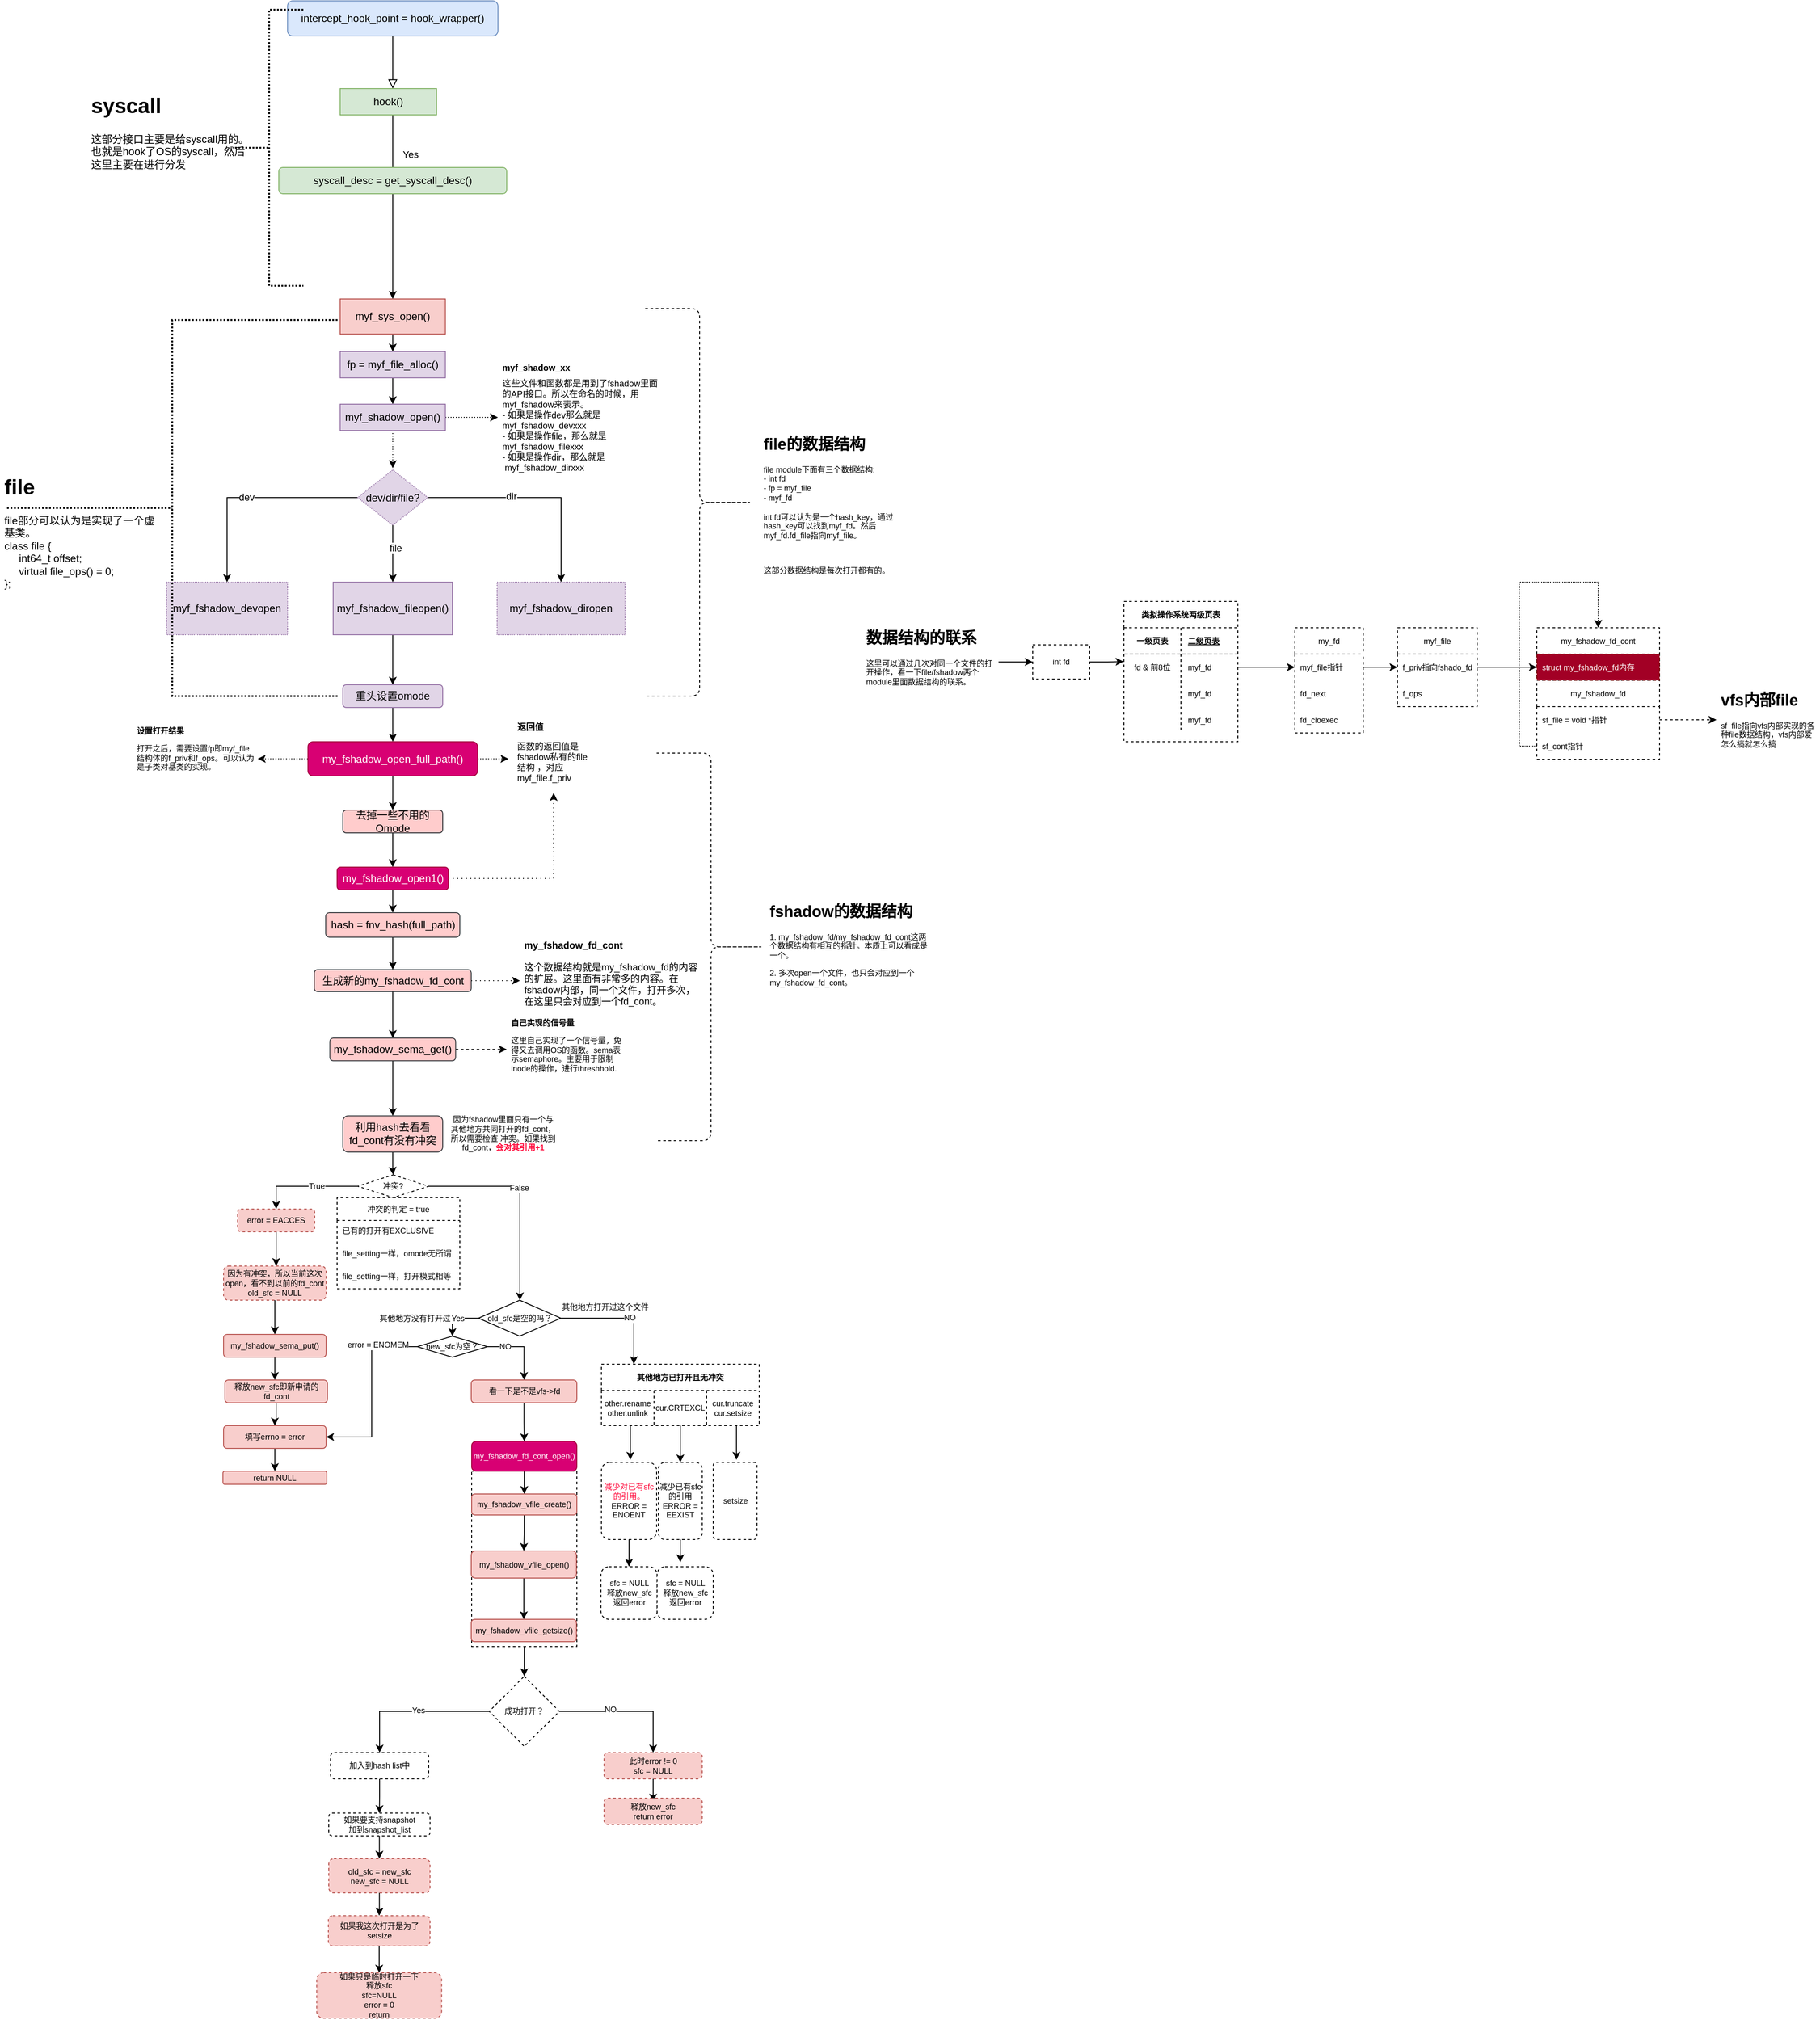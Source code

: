 <mxfile version="15.8.8" type="github">
  <diagram id="C5RBs43oDa-KdzZeNtuy" name="Page-1">
    <mxGraphModel dx="1422" dy="786" grid="1" gridSize="13" guides="1" tooltips="1" connect="1" arrows="1" fold="1" page="1" pageScale="1" pageWidth="3300" pageHeight="4681" math="0" shadow="0">
      <root>
        <mxCell id="WIyWlLk6GJQsqaUBKTNV-0" />
        <mxCell id="WIyWlLk6GJQsqaUBKTNV-1" parent="WIyWlLk6GJQsqaUBKTNV-0" />
        <mxCell id="S21cvZebMdiASYtHkf3q-179" value="" style="edgeStyle=orthogonalEdgeStyle;rounded=0;orthogonalLoop=1;jettySize=auto;html=1;fontSize=9;" parent="WIyWlLk6GJQsqaUBKTNV-1" source="S21cvZebMdiASYtHkf3q-175" target="S21cvZebMdiASYtHkf3q-178" edge="1">
          <mxGeometry relative="1" as="geometry" />
        </mxCell>
        <mxCell id="S21cvZebMdiASYtHkf3q-175" value="" style="rounded=0;whiteSpace=wrap;html=1;fontSize=9;dashed=1;" parent="WIyWlLk6GJQsqaUBKTNV-1" vertex="1">
          <mxGeometry x="1557" y="1729" width="120" height="200" as="geometry" />
        </mxCell>
        <mxCell id="WIyWlLk6GJQsqaUBKTNV-2" value="" style="rounded=0;html=1;jettySize=auto;orthogonalLoop=1;fontSize=11;endArrow=block;endFill=0;endSize=8;strokeWidth=1;shadow=0;labelBackgroundColor=none;edgeStyle=orthogonalEdgeStyle;" parent="WIyWlLk6GJQsqaUBKTNV-1" source="WIyWlLk6GJQsqaUBKTNV-3" edge="1">
          <mxGeometry relative="1" as="geometry">
            <mxPoint x="1467" y="152" as="targetPoint" />
          </mxGeometry>
        </mxCell>
        <mxCell id="WIyWlLk6GJQsqaUBKTNV-3" value="intercept_hook_point =&amp;nbsp;hook_wrapper()" style="rounded=1;whiteSpace=wrap;html=1;fontSize=12;glass=0;strokeWidth=1;shadow=0;fillColor=#dae8fc;strokeColor=#6c8ebf;" parent="WIyWlLk6GJQsqaUBKTNV-1" vertex="1">
          <mxGeometry x="1347" y="52" width="240" height="40" as="geometry" />
        </mxCell>
        <mxCell id="WIyWlLk6GJQsqaUBKTNV-4" value="Yes" style="rounded=0;html=1;jettySize=auto;orthogonalLoop=1;fontSize=11;endArrow=block;endFill=0;endSize=8;strokeWidth=1;shadow=0;labelBackgroundColor=none;edgeStyle=orthogonalEdgeStyle;" parent="WIyWlLk6GJQsqaUBKTNV-1" edge="1">
          <mxGeometry y="20" relative="1" as="geometry">
            <mxPoint as="offset" />
            <mxPoint x="1467" y="182" as="sourcePoint" />
            <mxPoint x="1467" y="272" as="targetPoint" />
          </mxGeometry>
        </mxCell>
        <mxCell id="S21cvZebMdiASYtHkf3q-1" style="edgeStyle=orthogonalEdgeStyle;rounded=0;orthogonalLoop=1;jettySize=auto;html=1;" parent="WIyWlLk6GJQsqaUBKTNV-1" source="S21cvZebMdiASYtHkf3q-0" edge="1">
          <mxGeometry relative="1" as="geometry">
            <mxPoint x="1467" y="392" as="targetPoint" />
          </mxGeometry>
        </mxCell>
        <mxCell id="S21cvZebMdiASYtHkf3q-0" value="syscall_desc = get_syscall_desc()" style="rounded=1;whiteSpace=wrap;html=1;fillColor=#d5e8d4;strokeColor=#82b366;" parent="WIyWlLk6GJQsqaUBKTNV-1" vertex="1">
          <mxGeometry x="1337" y="242" width="260" height="30" as="geometry" />
        </mxCell>
        <mxCell id="S21cvZebMdiASYtHkf3q-3" style="edgeStyle=orthogonalEdgeStyle;rounded=0;orthogonalLoop=1;jettySize=auto;html=1;" parent="WIyWlLk6GJQsqaUBKTNV-1" source="S21cvZebMdiASYtHkf3q-2" target="S21cvZebMdiASYtHkf3q-4" edge="1">
          <mxGeometry relative="1" as="geometry">
            <mxPoint x="1467" y="482" as="targetPoint" />
          </mxGeometry>
        </mxCell>
        <mxCell id="S21cvZebMdiASYtHkf3q-2" value="myf_sys_open()" style="rounded=0;whiteSpace=wrap;html=1;fillColor=#f8cecc;strokeColor=#b85450;" parent="WIyWlLk6GJQsqaUBKTNV-1" vertex="1">
          <mxGeometry x="1407" y="392" width="120" height="40" as="geometry" />
        </mxCell>
        <mxCell id="S21cvZebMdiASYtHkf3q-5" style="edgeStyle=orthogonalEdgeStyle;rounded=0;orthogonalLoop=1;jettySize=auto;html=1;" parent="WIyWlLk6GJQsqaUBKTNV-1" source="S21cvZebMdiASYtHkf3q-4" edge="1">
          <mxGeometry relative="1" as="geometry">
            <mxPoint x="1467" y="512" as="targetPoint" />
          </mxGeometry>
        </mxCell>
        <mxCell id="S21cvZebMdiASYtHkf3q-4" value="fp = myf_file_alloc()" style="rounded=0;whiteSpace=wrap;html=1;fillColor=#e1d5e7;strokeColor=#9673a6;" parent="WIyWlLk6GJQsqaUBKTNV-1" vertex="1">
          <mxGeometry x="1407" y="452" width="120" height="30" as="geometry" />
        </mxCell>
        <mxCell id="S21cvZebMdiASYtHkf3q-6" value="hook()" style="rounded=0;whiteSpace=wrap;html=1;fillColor=#d5e8d4;strokeColor=#82b366;" parent="WIyWlLk6GJQsqaUBKTNV-1" vertex="1">
          <mxGeometry x="1407" y="152" width="110" height="30" as="geometry" />
        </mxCell>
        <mxCell id="S21cvZebMdiASYtHkf3q-8" style="edgeStyle=orthogonalEdgeStyle;rounded=0;orthogonalLoop=1;jettySize=auto;html=1;dashed=1;dashPattern=1 2;" parent="WIyWlLk6GJQsqaUBKTNV-1" source="S21cvZebMdiASYtHkf3q-7" edge="1">
          <mxGeometry relative="1" as="geometry">
            <mxPoint x="1587" y="527" as="targetPoint" />
          </mxGeometry>
        </mxCell>
        <mxCell id="S21cvZebMdiASYtHkf3q-13" style="edgeStyle=orthogonalEdgeStyle;rounded=0;orthogonalLoop=1;jettySize=auto;html=1;dashed=1;dashPattern=1 2;" parent="WIyWlLk6GJQsqaUBKTNV-1" source="S21cvZebMdiASYtHkf3q-7" edge="1">
          <mxGeometry relative="1" as="geometry">
            <mxPoint x="1467" y="585" as="targetPoint" />
            <Array as="points">
              <mxPoint x="1467" y="585" />
              <mxPoint x="1467" y="585" />
            </Array>
          </mxGeometry>
        </mxCell>
        <mxCell id="S21cvZebMdiASYtHkf3q-7" value="myf_shadow_open()" style="rounded=0;whiteSpace=wrap;html=1;fillColor=#e1d5e7;strokeColor=#9673a6;" parent="WIyWlLk6GJQsqaUBKTNV-1" vertex="1">
          <mxGeometry x="1407" y="512" width="120" height="30" as="geometry" />
        </mxCell>
        <mxCell id="S21cvZebMdiASYtHkf3q-9" value="&lt;h1 style=&quot;font-size: 10px&quot;&gt;myf_shadow_xx&lt;/h1&gt;&lt;div style=&quot;font-size: 10px&quot;&gt;这些文件和函数都是用到了fshadow里面的API接口。所以在命名的时候，用myf_fshadow来表示。&lt;br&gt;- 如果是操作dev那么就是myf_fshadow_devxxx&lt;br&gt;- 如果是操作file，那么就是&lt;br&gt;myf_fshadow_filexxx&lt;br&gt;- 如果是操作dir，那么就是&lt;br&gt;&amp;nbsp;myf_fshadow_dirxxx&lt;/div&gt;" style="text;html=1;strokeColor=none;fillColor=none;spacing=5;spacingTop=-20;whiteSpace=wrap;overflow=hidden;rounded=0;fontSize=10;" parent="WIyWlLk6GJQsqaUBKTNV-1" vertex="1">
          <mxGeometry x="1587" y="468" width="194" height="130" as="geometry" />
        </mxCell>
        <mxCell id="S21cvZebMdiASYtHkf3q-10" value="" style="strokeWidth=2;html=1;shape=mxgraph.flowchart.annotation_2;align=left;labelPosition=right;pointerEvents=1;dashed=1;dashPattern=1 1;" parent="WIyWlLk6GJQsqaUBKTNV-1" vertex="1">
          <mxGeometry x="1287" y="62" width="78" height="315" as="geometry" />
        </mxCell>
        <mxCell id="S21cvZebMdiASYtHkf3q-12" value="&lt;h1&gt;syscall&lt;/h1&gt;&lt;p&gt;这部分接口主要是给syscall用的。也就是hook了OS的syscall，然后这里主要在进行分发&lt;/p&gt;" style="text;html=1;strokeColor=none;fillColor=none;spacing=5;spacingTop=-20;whiteSpace=wrap;overflow=hidden;rounded=0;dashed=1;dashPattern=1 1;" parent="WIyWlLk6GJQsqaUBKTNV-1" vertex="1">
          <mxGeometry x="1118" y="152" width="190" height="120" as="geometry" />
        </mxCell>
        <mxCell id="S21cvZebMdiASYtHkf3q-16" value="myf_fshadow_devopen" style="whiteSpace=wrap;html=1;align=center;verticalAlign=middle;treeFolding=1;treeMoving=1;dashed=1;dashPattern=1 1;fillColor=#e1d5e7;strokeColor=#9673a6;" parent="WIyWlLk6GJQsqaUBKTNV-1" vertex="1">
          <mxGeometry x="1209" y="715" width="138" height="60" as="geometry" />
        </mxCell>
        <mxCell id="S21cvZebMdiASYtHkf3q-35" style="edgeStyle=orthogonalEdgeStyle;rounded=0;orthogonalLoop=1;jettySize=auto;html=1;" parent="WIyWlLk6GJQsqaUBKTNV-1" source="S21cvZebMdiASYtHkf3q-17" edge="1">
          <mxGeometry relative="1" as="geometry">
            <mxPoint x="1467" y="832" as="targetPoint" />
          </mxGeometry>
        </mxCell>
        <mxCell id="S21cvZebMdiASYtHkf3q-17" value="myf_fshadow_fileopen()" style="whiteSpace=wrap;html=1;align=center;verticalAlign=middle;treeFolding=1;treeMoving=1;fillColor=#e1d5e7;strokeColor=#9673a6;" parent="WIyWlLk6GJQsqaUBKTNV-1" vertex="1">
          <mxGeometry x="1399" y="715" width="136" height="60" as="geometry" />
        </mxCell>
        <mxCell id="S21cvZebMdiASYtHkf3q-18" value="myf_fshadow_diropen" style="whiteSpace=wrap;html=1;align=center;verticalAlign=middle;treeFolding=1;treeMoving=1;dashed=1;dashPattern=1 1;fillColor=#e1d5e7;strokeColor=#9673a6;" parent="WIyWlLk6GJQsqaUBKTNV-1" vertex="1">
          <mxGeometry x="1586" y="715" width="146" height="60" as="geometry" />
        </mxCell>
        <mxCell id="S21cvZebMdiASYtHkf3q-28" style="edgeStyle=orthogonalEdgeStyle;rounded=0;orthogonalLoop=1;jettySize=auto;html=1;" parent="WIyWlLk6GJQsqaUBKTNV-1" source="S21cvZebMdiASYtHkf3q-25" target="S21cvZebMdiASYtHkf3q-17" edge="1">
          <mxGeometry relative="1" as="geometry" />
        </mxCell>
        <mxCell id="S21cvZebMdiASYtHkf3q-34" value="file" style="edgeLabel;html=1;align=center;verticalAlign=middle;resizable=0;points=[];" parent="S21cvZebMdiASYtHkf3q-28" vertex="1" connectable="0">
          <mxGeometry x="-0.207" y="3" relative="1" as="geometry">
            <mxPoint as="offset" />
          </mxGeometry>
        </mxCell>
        <mxCell id="S21cvZebMdiASYtHkf3q-30" style="edgeStyle=orthogonalEdgeStyle;rounded=0;orthogonalLoop=1;jettySize=auto;html=1;entryX=0.5;entryY=0;entryDx=0;entryDy=0;" parent="WIyWlLk6GJQsqaUBKTNV-1" source="S21cvZebMdiASYtHkf3q-25" target="S21cvZebMdiASYtHkf3q-18" edge="1">
          <mxGeometry relative="1" as="geometry" />
        </mxCell>
        <mxCell id="S21cvZebMdiASYtHkf3q-33" value="dir" style="edgeLabel;html=1;align=center;verticalAlign=middle;resizable=0;points=[];" parent="S21cvZebMdiASYtHkf3q-30" vertex="1" connectable="0">
          <mxGeometry x="-0.235" y="3" relative="1" as="geometry">
            <mxPoint y="1" as="offset" />
          </mxGeometry>
        </mxCell>
        <mxCell id="S21cvZebMdiASYtHkf3q-31" style="edgeStyle=orthogonalEdgeStyle;rounded=0;orthogonalLoop=1;jettySize=auto;html=1;entryX=0.5;entryY=0;entryDx=0;entryDy=0;" parent="WIyWlLk6GJQsqaUBKTNV-1" source="S21cvZebMdiASYtHkf3q-25" target="S21cvZebMdiASYtHkf3q-16" edge="1">
          <mxGeometry relative="1" as="geometry" />
        </mxCell>
        <mxCell id="S21cvZebMdiASYtHkf3q-32" value="dev" style="edgeLabel;html=1;align=center;verticalAlign=middle;resizable=0;points=[];" parent="S21cvZebMdiASYtHkf3q-31" vertex="1" connectable="0">
          <mxGeometry x="0.035" y="-1" relative="1" as="geometry">
            <mxPoint as="offset" />
          </mxGeometry>
        </mxCell>
        <mxCell id="S21cvZebMdiASYtHkf3q-25" value="dev/dir/file?" style="rhombus;whiteSpace=wrap;html=1;dashed=1;dashPattern=1 1;fillColor=#e1d5e7;strokeColor=#9673a6;" parent="WIyWlLk6GJQsqaUBKTNV-1" vertex="1">
          <mxGeometry x="1427" y="587" width="80" height="63" as="geometry" />
        </mxCell>
        <mxCell id="S21cvZebMdiASYtHkf3q-37" style="edgeStyle=orthogonalEdgeStyle;rounded=0;orthogonalLoop=1;jettySize=auto;html=1;" parent="WIyWlLk6GJQsqaUBKTNV-1" source="S21cvZebMdiASYtHkf3q-36" target="S21cvZebMdiASYtHkf3q-38" edge="1">
          <mxGeometry relative="1" as="geometry">
            <mxPoint x="1464" y="897" as="targetPoint" />
          </mxGeometry>
        </mxCell>
        <mxCell id="S21cvZebMdiASYtHkf3q-36" value="重头设置omode" style="rounded=1;whiteSpace=wrap;html=1;fillColor=#e1d5e7;strokeColor=#9673a6;" parent="WIyWlLk6GJQsqaUBKTNV-1" vertex="1">
          <mxGeometry x="1410" y="832" width="114" height="26" as="geometry" />
        </mxCell>
        <mxCell id="S21cvZebMdiASYtHkf3q-41" style="edgeStyle=orthogonalEdgeStyle;rounded=0;orthogonalLoop=1;jettySize=auto;html=1;dashed=1;dashPattern=1 2;" parent="WIyWlLk6GJQsqaUBKTNV-1" source="S21cvZebMdiASYtHkf3q-38" edge="1">
          <mxGeometry relative="1" as="geometry">
            <mxPoint x="1313" y="916.5" as="targetPoint" />
          </mxGeometry>
        </mxCell>
        <mxCell id="S21cvZebMdiASYtHkf3q-43" style="edgeStyle=orthogonalEdgeStyle;rounded=0;orthogonalLoop=1;jettySize=auto;html=1;" parent="WIyWlLk6GJQsqaUBKTNV-1" source="S21cvZebMdiASYtHkf3q-38" target="S21cvZebMdiASYtHkf3q-44" edge="1">
          <mxGeometry relative="1" as="geometry">
            <mxPoint x="1467" y="975" as="targetPoint" />
          </mxGeometry>
        </mxCell>
        <mxCell id="S21cvZebMdiASYtHkf3q-56" style="edgeStyle=orthogonalEdgeStyle;rounded=0;orthogonalLoop=1;jettySize=auto;html=1;dashed=1;dashPattern=1 2;" parent="WIyWlLk6GJQsqaUBKTNV-1" source="S21cvZebMdiASYtHkf3q-38" edge="1">
          <mxGeometry relative="1" as="geometry">
            <mxPoint x="1599" y="916.5" as="targetPoint" />
          </mxGeometry>
        </mxCell>
        <mxCell id="S21cvZebMdiASYtHkf3q-38" value="my_fshadow_open_full_path()" style="rounded=1;whiteSpace=wrap;html=1;fillColor=#d80073;strokeColor=#A50040;fontColor=#ffffff;" parent="WIyWlLk6GJQsqaUBKTNV-1" vertex="1">
          <mxGeometry x="1370.25" y="897" width="193.5" height="39" as="geometry" />
        </mxCell>
        <mxCell id="S21cvZebMdiASYtHkf3q-39" value="" style="strokeWidth=2;html=1;shape=mxgraph.flowchart.annotation_2;align=left;labelPosition=right;pointerEvents=1;dashed=1;dashPattern=1 1;" parent="WIyWlLk6GJQsqaUBKTNV-1" vertex="1">
          <mxGeometry x="1027" y="416" width="377" height="429" as="geometry" />
        </mxCell>
        <mxCell id="S21cvZebMdiASYtHkf3q-40" value="&lt;h1&gt;file&lt;/h1&gt;&lt;div&gt;file部分可以认为是实现了一个虚基类。&lt;/div&gt;&lt;div&gt;class file {&lt;/div&gt;&lt;div&gt;&amp;nbsp; &amp;nbsp; &amp;nbsp;int64_t offset;&lt;/div&gt;&lt;div&gt;&amp;nbsp; &amp;nbsp; &amp;nbsp;virtual file_ops() = 0;&lt;br&gt;};&lt;/div&gt;" style="text;html=1;strokeColor=none;fillColor=none;spacing=5;spacingTop=-20;whiteSpace=wrap;overflow=hidden;rounded=0;dashed=1;dashPattern=1 1;" parent="WIyWlLk6GJQsqaUBKTNV-1" vertex="1">
          <mxGeometry x="1019" y="587" width="190" height="141" as="geometry" />
        </mxCell>
        <mxCell id="S21cvZebMdiASYtHkf3q-42" value="&lt;h1 style=&quot;font-size: 9px;&quot;&gt;设置打开结果&lt;/h1&gt;&lt;p style=&quot;font-size: 9px;&quot;&gt;打开之后，需要设置fp即myf_file结构体的f_priv和f_ops。可以认为是子类对基类的实现。&lt;/p&gt;" style="text;html=1;strokeColor=none;fillColor=none;spacing=5;spacingTop=-20;whiteSpace=wrap;overflow=hidden;rounded=0;dashed=1;dashPattern=1 1;fontSize=9;" parent="WIyWlLk6GJQsqaUBKTNV-1" vertex="1">
          <mxGeometry x="1170" y="884" width="143" height="65" as="geometry" />
        </mxCell>
        <mxCell id="S21cvZebMdiASYtHkf3q-45" style="edgeStyle=orthogonalEdgeStyle;rounded=0;orthogonalLoop=1;jettySize=auto;html=1;" parent="WIyWlLk6GJQsqaUBKTNV-1" source="S21cvZebMdiASYtHkf3q-44" target="S21cvZebMdiASYtHkf3q-46" edge="1">
          <mxGeometry relative="1" as="geometry">
            <mxPoint x="1467" y="1040" as="targetPoint" />
          </mxGeometry>
        </mxCell>
        <mxCell id="S21cvZebMdiASYtHkf3q-44" value="去掉一些不用的Omode" style="rounded=1;whiteSpace=wrap;html=1;fillColor=#ffcccc;strokeColor=#36393d;" parent="WIyWlLk6GJQsqaUBKTNV-1" vertex="1">
          <mxGeometry x="1410" y="975" width="114" height="26" as="geometry" />
        </mxCell>
        <mxCell id="S21cvZebMdiASYtHkf3q-51" value="" style="edgeStyle=orthogonalEdgeStyle;rounded=0;orthogonalLoop=1;jettySize=auto;html=1;" parent="WIyWlLk6GJQsqaUBKTNV-1" source="S21cvZebMdiASYtHkf3q-46" target="S21cvZebMdiASYtHkf3q-50" edge="1">
          <mxGeometry relative="1" as="geometry" />
        </mxCell>
        <mxCell id="S21cvZebMdiASYtHkf3q-58" style="edgeStyle=orthogonalEdgeStyle;rounded=0;orthogonalLoop=1;jettySize=auto;html=1;dashed=1;dashPattern=1 4;" parent="WIyWlLk6GJQsqaUBKTNV-1" source="S21cvZebMdiASYtHkf3q-46" target="S21cvZebMdiASYtHkf3q-57" edge="1">
          <mxGeometry relative="1" as="geometry" />
        </mxCell>
        <mxCell id="S21cvZebMdiASYtHkf3q-46" value="my_fshadow_open1()" style="rounded=1;whiteSpace=wrap;html=1;fillColor=#d80073;strokeColor=#A50040;fontColor=#ffffff;" parent="WIyWlLk6GJQsqaUBKTNV-1" vertex="1">
          <mxGeometry x="1403.5" y="1040" width="127" height="26" as="geometry" />
        </mxCell>
        <mxCell id="S21cvZebMdiASYtHkf3q-55" value="" style="edgeStyle=orthogonalEdgeStyle;rounded=0;orthogonalLoop=1;jettySize=auto;html=1;" parent="WIyWlLk6GJQsqaUBKTNV-1" source="S21cvZebMdiASYtHkf3q-50" target="S21cvZebMdiASYtHkf3q-54" edge="1">
          <mxGeometry relative="1" as="geometry" />
        </mxCell>
        <mxCell id="S21cvZebMdiASYtHkf3q-50" value="hash = fnv_hash(full_path)" style="whiteSpace=wrap;html=1;rounded=1;strokeColor=#36393d;fillColor=#ffcccc;" parent="WIyWlLk6GJQsqaUBKTNV-1" vertex="1">
          <mxGeometry x="1390.5" y="1092" width="153" height="28" as="geometry" />
        </mxCell>
        <mxCell id="S21cvZebMdiASYtHkf3q-60" style="edgeStyle=orthogonalEdgeStyle;rounded=0;orthogonalLoop=1;jettySize=auto;html=1;dashed=1;dashPattern=1 4;" parent="WIyWlLk6GJQsqaUBKTNV-1" source="S21cvZebMdiASYtHkf3q-54" target="S21cvZebMdiASYtHkf3q-59" edge="1">
          <mxGeometry relative="1" as="geometry" />
        </mxCell>
        <mxCell id="S21cvZebMdiASYtHkf3q-62" value="" style="edgeStyle=orthogonalEdgeStyle;rounded=0;orthogonalLoop=1;jettySize=auto;html=1;fontSize=10;" parent="WIyWlLk6GJQsqaUBKTNV-1" source="S21cvZebMdiASYtHkf3q-54" target="S21cvZebMdiASYtHkf3q-61" edge="1">
          <mxGeometry relative="1" as="geometry" />
        </mxCell>
        <mxCell id="S21cvZebMdiASYtHkf3q-54" value="生成新的my_fshadow_fd_cont" style="whiteSpace=wrap;html=1;rounded=1;strokeColor=#36393d;fillColor=#ffcccc;" parent="WIyWlLk6GJQsqaUBKTNV-1" vertex="1">
          <mxGeometry x="1377.5" y="1157" width="179" height="25" as="geometry" />
        </mxCell>
        <mxCell id="S21cvZebMdiASYtHkf3q-57" value="&lt;h1 style=&quot;font-size: 10px;&quot;&gt;返回值&amp;nbsp;&lt;/h1&gt;&lt;p style=&quot;font-size: 10px;&quot;&gt;&lt;span style=&quot;text-align: center; font-size: 10px;&quot;&gt;函数的返回值是fshadow私有的file结构 ，对应myf_file.f_priv&lt;/span&gt;&lt;br style=&quot;font-size: 10px;&quot;&gt;&lt;/p&gt;" style="text;html=1;strokeColor=none;fillColor=none;spacing=5;spacingTop=-20;whiteSpace=wrap;overflow=hidden;rounded=0;dashed=1;dashPattern=1 4;fontSize=10;" parent="WIyWlLk6GJQsqaUBKTNV-1" vertex="1">
          <mxGeometry x="1604" y="877.5" width="93" height="78" as="geometry" />
        </mxCell>
        <mxCell id="S21cvZebMdiASYtHkf3q-59" value="&lt;h1 style=&quot;font-size: 11px;&quot;&gt;my_fshadow_fd_cont&lt;/h1&gt;&lt;p style=&quot;font-size: 11px;&quot;&gt;这个数据结构就是my_fshadow_fd的内容的扩展。这里面有非常多的内容。在fshadow内部，同一个文件，打开多次，在这里只会对应到一个fd_cont。&lt;/p&gt;" style="text;html=1;strokeColor=none;fillColor=none;spacing=5;spacingTop=-20;whiteSpace=wrap;overflow=hidden;rounded=0;dashed=1;dashPattern=1 4;fontSize=11;" parent="WIyWlLk6GJQsqaUBKTNV-1" vertex="1">
          <mxGeometry x="1612" y="1126.25" width="210" height="86.5" as="geometry" />
        </mxCell>
        <mxCell id="S21cvZebMdiASYtHkf3q-63" style="edgeStyle=orthogonalEdgeStyle;rounded=0;orthogonalLoop=1;jettySize=auto;html=1;fontSize=10;dashed=1;" parent="WIyWlLk6GJQsqaUBKTNV-1" source="S21cvZebMdiASYtHkf3q-61" target="S21cvZebMdiASYtHkf3q-64" edge="1">
          <mxGeometry relative="1" as="geometry">
            <mxPoint x="1573" y="1234" as="targetPoint" />
          </mxGeometry>
        </mxCell>
        <mxCell id="S21cvZebMdiASYtHkf3q-66" value="" style="edgeStyle=orthogonalEdgeStyle;rounded=0;orthogonalLoop=1;jettySize=auto;html=1;fontSize=9;" parent="WIyWlLk6GJQsqaUBKTNV-1" source="S21cvZebMdiASYtHkf3q-61" target="S21cvZebMdiASYtHkf3q-65" edge="1">
          <mxGeometry relative="1" as="geometry" />
        </mxCell>
        <mxCell id="S21cvZebMdiASYtHkf3q-61" value="my_fshadow_sema_get()" style="whiteSpace=wrap;html=1;rounded=1;strokeColor=#36393d;fillColor=#ffcccc;" parent="WIyWlLk6GJQsqaUBKTNV-1" vertex="1">
          <mxGeometry x="1395.25" y="1235" width="143.5" height="25.87" as="geometry" />
        </mxCell>
        <mxCell id="S21cvZebMdiASYtHkf3q-64" value="&lt;h1 style=&quot;font-size: 9px&quot;&gt;自己实现的信号量&lt;/h1&gt;&lt;p style=&quot;font-size: 9px&quot;&gt;这里自己实现了一个信号量，免得又去调用OS的函数。sema表示semaphore。主要用于限制inode的操作，进行threshhold.&lt;/p&gt;" style="text;html=1;strokeColor=none;fillColor=none;spacing=5;spacingTop=-20;whiteSpace=wrap;overflow=hidden;rounded=0;fontSize=9;" parent="WIyWlLk6GJQsqaUBKTNV-1" vertex="1">
          <mxGeometry x="1597" y="1217.31" width="141" height="61.25" as="geometry" />
        </mxCell>
        <mxCell id="S21cvZebMdiASYtHkf3q-125" style="edgeStyle=orthogonalEdgeStyle;rounded=0;orthogonalLoop=1;jettySize=auto;html=1;fontSize=9;" parent="WIyWlLk6GJQsqaUBKTNV-1" source="S21cvZebMdiASYtHkf3q-65" target="S21cvZebMdiASYtHkf3q-126" edge="1">
          <mxGeometry relative="1" as="geometry">
            <mxPoint x="1467" y="1417.0" as="targetPoint" />
          </mxGeometry>
        </mxCell>
        <mxCell id="S21cvZebMdiASYtHkf3q-65" value="利用hash去看看fd_cont有没有冲突" style="whiteSpace=wrap;html=1;rounded=1;strokeColor=#36393d;fillColor=#ffcccc;" parent="WIyWlLk6GJQsqaUBKTNV-1" vertex="1">
          <mxGeometry x="1410" y="1323.8" width="114" height="41.2" as="geometry" />
        </mxCell>
        <mxCell id="S21cvZebMdiASYtHkf3q-68" value="" style="shape=curlyBracket;whiteSpace=wrap;html=1;rounded=1;flipH=1;fontSize=9;dashed=1;" parent="WIyWlLk6GJQsqaUBKTNV-1" vertex="1">
          <mxGeometry x="1755" y="403" width="124" height="442" as="geometry" />
        </mxCell>
        <mxCell id="S21cvZebMdiASYtHkf3q-69" value="&lt;h1&gt;file的数据结构&lt;/h1&gt;&lt;p&gt;file module下面有三个数据结构:&lt;br&gt;- int fd&lt;br&gt;- fp = myf_file&lt;br&gt;- myf_fd&lt;br&gt;&lt;br&gt;int fd可以认为是一个hash_key，通过hash_key可以找到myf_fd。然后myf_fd.fd_file指向myf_file。&lt;/p&gt;&lt;p&gt;&lt;br&gt;&lt;/p&gt;&lt;p&gt;这部分数据结构是每次打开都有的。&lt;/p&gt;" style="text;html=1;strokeColor=none;fillColor=none;spacing=5;spacingTop=-20;whiteSpace=wrap;overflow=hidden;rounded=0;fontSize=9;" parent="WIyWlLk6GJQsqaUBKTNV-1" vertex="1">
          <mxGeometry x="1885" y="546" width="182" height="169" as="geometry" />
        </mxCell>
        <mxCell id="S21cvZebMdiASYtHkf3q-70" value="" style="shape=curlyBracket;whiteSpace=wrap;html=1;rounded=1;flipH=1;fontSize=9;dashed=1;" parent="WIyWlLk6GJQsqaUBKTNV-1" vertex="1">
          <mxGeometry x="1768" y="910" width="124" height="442" as="geometry" />
        </mxCell>
        <mxCell id="S21cvZebMdiASYtHkf3q-71" value="&lt;h1&gt;fshadow的数据结构&lt;/h1&gt;&lt;p&gt;1. my_fshadow_fd/my_fshadow_fd_cont这两个数据结构有相互的指针。本质上可以看成是一个。&lt;/p&gt;&lt;p&gt;2. 多次open一个文件，也只会对应到一个my_fshadow_fd_cont。&lt;/p&gt;&lt;p&gt;&lt;br&gt;&lt;/p&gt;" style="text;html=1;strokeColor=none;fillColor=none;spacing=5;spacingTop=-20;whiteSpace=wrap;overflow=hidden;rounded=0;dashed=1;fontSize=9;" parent="WIyWlLk6GJQsqaUBKTNV-1" vertex="1">
          <mxGeometry x="1892" y="1079" width="190" height="120" as="geometry" />
        </mxCell>
        <mxCell id="S21cvZebMdiASYtHkf3q-77" style="edgeStyle=orthogonalEdgeStyle;rounded=0;orthogonalLoop=1;jettySize=auto;html=1;entryX=0;entryY=0.5;entryDx=0;entryDy=0;fontSize=9;" parent="WIyWlLk6GJQsqaUBKTNV-1" source="S21cvZebMdiASYtHkf3q-72" target="S21cvZebMdiASYtHkf3q-76" edge="1">
          <mxGeometry relative="1" as="geometry" />
        </mxCell>
        <mxCell id="S21cvZebMdiASYtHkf3q-72" value="&lt;h1&gt;数据结构的联系&lt;/h1&gt;&lt;p&gt;这里可以通过几次对同一个文件的打开操作，看一下file/fshadow两个module里面数据结构的联系。&lt;/p&gt;" style="text;html=1;strokeColor=none;fillColor=none;spacing=5;spacingTop=-20;whiteSpace=wrap;overflow=hidden;rounded=0;dashed=1;fontSize=9;" parent="WIyWlLk6GJQsqaUBKTNV-1" vertex="1">
          <mxGeometry x="2002" y="767" width="156" height="78" as="geometry" />
        </mxCell>
        <mxCell id="S21cvZebMdiASYtHkf3q-91" style="edgeStyle=orthogonalEdgeStyle;rounded=0;orthogonalLoop=1;jettySize=auto;html=1;entryX=-0.003;entryY=0.286;entryDx=0;entryDy=0;entryPerimeter=0;fontSize=9;" parent="WIyWlLk6GJQsqaUBKTNV-1" source="S21cvZebMdiASYtHkf3q-76" target="S21cvZebMdiASYtHkf3q-82" edge="1">
          <mxGeometry relative="1" as="geometry" />
        </mxCell>
        <mxCell id="S21cvZebMdiASYtHkf3q-76" value="int fd" style="rounded=0;whiteSpace=wrap;html=1;dashed=1;fontSize=9;" parent="WIyWlLk6GJQsqaUBKTNV-1" vertex="1">
          <mxGeometry x="2197" y="786.5" width="65" height="39" as="geometry" />
        </mxCell>
        <mxCell id="S21cvZebMdiASYtHkf3q-78" value="类拟操作系统两级页表" style="shape=table;startSize=30;container=1;collapsible=1;childLayout=tableLayout;fixedRows=1;rowLines=0;fontStyle=1;align=center;resizeLast=1;dashed=1;fontSize=9;" parent="WIyWlLk6GJQsqaUBKTNV-1" vertex="1">
          <mxGeometry x="2301" y="737" width="130" height="160" as="geometry" />
        </mxCell>
        <mxCell id="S21cvZebMdiASYtHkf3q-79" value="" style="shape=partialRectangle;collapsible=0;dropTarget=0;pointerEvents=0;fillColor=none;top=0;left=0;bottom=1;right=0;points=[[0,0.5],[1,0.5]];portConstraint=eastwest;dashed=1;fontSize=9;" parent="S21cvZebMdiASYtHkf3q-78" vertex="1">
          <mxGeometry y="30" width="130" height="30" as="geometry" />
        </mxCell>
        <mxCell id="S21cvZebMdiASYtHkf3q-80" value="一级页表" style="shape=partialRectangle;connectable=0;fillColor=none;top=0;left=0;bottom=0;right=0;fontStyle=1;overflow=hidden;dashed=1;fontSize=9;" parent="S21cvZebMdiASYtHkf3q-79" vertex="1">
          <mxGeometry width="65" height="30" as="geometry">
            <mxRectangle width="65" height="30" as="alternateBounds" />
          </mxGeometry>
        </mxCell>
        <mxCell id="S21cvZebMdiASYtHkf3q-81" value="二级页表" style="shape=partialRectangle;connectable=0;fillColor=none;top=0;left=0;bottom=0;right=0;align=left;spacingLeft=6;fontStyle=5;overflow=hidden;dashed=1;fontSize=9;" parent="S21cvZebMdiASYtHkf3q-79" vertex="1">
          <mxGeometry x="65" width="65" height="30" as="geometry">
            <mxRectangle width="65" height="30" as="alternateBounds" />
          </mxGeometry>
        </mxCell>
        <mxCell id="S21cvZebMdiASYtHkf3q-82" value="" style="shape=partialRectangle;collapsible=0;dropTarget=0;pointerEvents=0;fillColor=none;top=0;left=0;bottom=0;right=0;points=[[0,0.5],[1,0.5]];portConstraint=eastwest;dashed=1;fontSize=9;" parent="S21cvZebMdiASYtHkf3q-78" vertex="1">
          <mxGeometry y="60" width="130" height="30" as="geometry" />
        </mxCell>
        <mxCell id="S21cvZebMdiASYtHkf3q-83" value="fd &amp; 前8位" style="shape=partialRectangle;connectable=0;fillColor=none;top=0;left=0;bottom=0;right=0;editable=1;overflow=hidden;dashed=1;fontSize=9;" parent="S21cvZebMdiASYtHkf3q-82" vertex="1">
          <mxGeometry width="65" height="30" as="geometry">
            <mxRectangle width="65" height="30" as="alternateBounds" />
          </mxGeometry>
        </mxCell>
        <mxCell id="S21cvZebMdiASYtHkf3q-84" value="myf_fd" style="shape=partialRectangle;connectable=0;fillColor=none;top=0;left=0;bottom=0;right=0;align=left;spacingLeft=6;overflow=hidden;dashed=1;fontSize=9;" parent="S21cvZebMdiASYtHkf3q-82" vertex="1">
          <mxGeometry x="65" width="65" height="30" as="geometry">
            <mxRectangle width="65" height="30" as="alternateBounds" />
          </mxGeometry>
        </mxCell>
        <mxCell id="S21cvZebMdiASYtHkf3q-85" value="" style="shape=partialRectangle;collapsible=0;dropTarget=0;pointerEvents=0;fillColor=none;top=0;left=0;bottom=0;right=0;points=[[0,0.5],[1,0.5]];portConstraint=eastwest;dashed=1;fontSize=9;" parent="S21cvZebMdiASYtHkf3q-78" vertex="1">
          <mxGeometry y="90" width="130" height="30" as="geometry" />
        </mxCell>
        <mxCell id="S21cvZebMdiASYtHkf3q-86" value="" style="shape=partialRectangle;connectable=0;fillColor=none;top=0;left=0;bottom=0;right=0;editable=1;overflow=hidden;dashed=1;fontSize=9;" parent="S21cvZebMdiASYtHkf3q-85" vertex="1">
          <mxGeometry width="65" height="30" as="geometry">
            <mxRectangle width="65" height="30" as="alternateBounds" />
          </mxGeometry>
        </mxCell>
        <mxCell id="S21cvZebMdiASYtHkf3q-87" value="myf_fd" style="shape=partialRectangle;connectable=0;fillColor=none;top=0;left=0;bottom=0;right=0;align=left;spacingLeft=6;overflow=hidden;dashed=1;fontSize=9;" parent="S21cvZebMdiASYtHkf3q-85" vertex="1">
          <mxGeometry x="65" width="65" height="30" as="geometry">
            <mxRectangle width="65" height="30" as="alternateBounds" />
          </mxGeometry>
        </mxCell>
        <mxCell id="S21cvZebMdiASYtHkf3q-88" value="" style="shape=partialRectangle;collapsible=0;dropTarget=0;pointerEvents=0;fillColor=none;top=0;left=0;bottom=0;right=0;points=[[0,0.5],[1,0.5]];portConstraint=eastwest;dashed=1;fontSize=9;" parent="S21cvZebMdiASYtHkf3q-78" vertex="1">
          <mxGeometry y="120" width="130" height="30" as="geometry" />
        </mxCell>
        <mxCell id="S21cvZebMdiASYtHkf3q-89" value="" style="shape=partialRectangle;connectable=0;fillColor=none;top=0;left=0;bottom=0;right=0;editable=1;overflow=hidden;dashed=1;fontSize=9;" parent="S21cvZebMdiASYtHkf3q-88" vertex="1">
          <mxGeometry width="65" height="30" as="geometry">
            <mxRectangle width="65" height="30" as="alternateBounds" />
          </mxGeometry>
        </mxCell>
        <mxCell id="S21cvZebMdiASYtHkf3q-90" value="myf_fd" style="shape=partialRectangle;connectable=0;fillColor=none;top=0;left=0;bottom=0;right=0;align=left;spacingLeft=6;overflow=hidden;dashed=1;fontSize=9;" parent="S21cvZebMdiASYtHkf3q-88" vertex="1">
          <mxGeometry x="65" width="65" height="30" as="geometry">
            <mxRectangle width="65" height="30" as="alternateBounds" />
          </mxGeometry>
        </mxCell>
        <mxCell id="S21cvZebMdiASYtHkf3q-92" style="edgeStyle=orthogonalEdgeStyle;rounded=0;orthogonalLoop=1;jettySize=auto;html=1;fontSize=9;" parent="WIyWlLk6GJQsqaUBKTNV-1" source="S21cvZebMdiASYtHkf3q-82" edge="1">
          <mxGeometry relative="1" as="geometry">
            <mxPoint x="2496" y="812" as="targetPoint" />
            <Array as="points">
              <mxPoint x="2470" y="812" />
              <mxPoint x="2470" y="812" />
            </Array>
          </mxGeometry>
        </mxCell>
        <mxCell id="S21cvZebMdiASYtHkf3q-98" value="my_fd" style="swimlane;fontStyle=0;childLayout=stackLayout;horizontal=1;startSize=30;horizontalStack=0;resizeParent=1;resizeParentMax=0;resizeLast=0;collapsible=1;marginBottom=0;dashed=1;fontSize=9;" parent="WIyWlLk6GJQsqaUBKTNV-1" vertex="1">
          <mxGeometry x="2496" y="767" width="78" height="120" as="geometry" />
        </mxCell>
        <mxCell id="S21cvZebMdiASYtHkf3q-99" value="myf_file指针" style="text;strokeColor=none;fillColor=none;align=left;verticalAlign=middle;spacingLeft=4;spacingRight=4;overflow=hidden;points=[[0,0.5],[1,0.5]];portConstraint=eastwest;rotatable=0;dashed=1;fontSize=9;" parent="S21cvZebMdiASYtHkf3q-98" vertex="1">
          <mxGeometry y="30" width="78" height="30" as="geometry" />
        </mxCell>
        <mxCell id="S21cvZebMdiASYtHkf3q-100" value="fd_next" style="text;strokeColor=none;fillColor=none;align=left;verticalAlign=middle;spacingLeft=4;spacingRight=4;overflow=hidden;points=[[0,0.5],[1,0.5]];portConstraint=eastwest;rotatable=0;dashed=1;fontSize=9;" parent="S21cvZebMdiASYtHkf3q-98" vertex="1">
          <mxGeometry y="60" width="78" height="30" as="geometry" />
        </mxCell>
        <mxCell id="S21cvZebMdiASYtHkf3q-101" value="fd_cloexec" style="text;strokeColor=none;fillColor=none;align=left;verticalAlign=middle;spacingLeft=4;spacingRight=4;overflow=hidden;points=[[0,0.5],[1,0.5]];portConstraint=eastwest;rotatable=0;dashed=1;fontSize=9;" parent="S21cvZebMdiASYtHkf3q-98" vertex="1">
          <mxGeometry y="90" width="78" height="30" as="geometry" />
        </mxCell>
        <mxCell id="S21cvZebMdiASYtHkf3q-102" style="edgeStyle=orthogonalEdgeStyle;rounded=0;orthogonalLoop=1;jettySize=auto;html=1;exitX=1;exitY=0.5;exitDx=0;exitDy=0;fontSize=9;" parent="WIyWlLk6GJQsqaUBKTNV-1" source="S21cvZebMdiASYtHkf3q-99" target="S21cvZebMdiASYtHkf3q-103" edge="1">
          <mxGeometry relative="1" as="geometry">
            <mxPoint x="2613" y="811.793" as="targetPoint" />
          </mxGeometry>
        </mxCell>
        <mxCell id="S21cvZebMdiASYtHkf3q-103" value="myf_file" style="swimlane;fontStyle=0;childLayout=stackLayout;horizontal=1;startSize=30;horizontalStack=0;resizeParent=1;resizeParentMax=0;resizeLast=0;collapsible=1;marginBottom=0;dashed=1;fontSize=9;" parent="WIyWlLk6GJQsqaUBKTNV-1" vertex="1">
          <mxGeometry x="2613" y="767" width="91" height="90" as="geometry" />
        </mxCell>
        <mxCell id="S21cvZebMdiASYtHkf3q-104" value="f_priv指向fshado_fd" style="text;strokeColor=none;fillColor=none;align=left;verticalAlign=middle;spacingLeft=4;spacingRight=4;overflow=hidden;points=[[0,0.5],[1,0.5]];portConstraint=eastwest;rotatable=0;dashed=1;fontSize=9;" parent="S21cvZebMdiASYtHkf3q-103" vertex="1">
          <mxGeometry y="30" width="91" height="30" as="geometry" />
        </mxCell>
        <mxCell id="S21cvZebMdiASYtHkf3q-105" value="f_ops" style="text;strokeColor=none;fillColor=none;align=left;verticalAlign=middle;spacingLeft=4;spacingRight=4;overflow=hidden;points=[[0,0.5],[1,0.5]];portConstraint=eastwest;rotatable=0;dashed=1;fontSize=9;" parent="S21cvZebMdiASYtHkf3q-103" vertex="1">
          <mxGeometry y="60" width="91" height="30" as="geometry" />
        </mxCell>
        <mxCell id="S21cvZebMdiASYtHkf3q-108" style="edgeStyle=orthogonalEdgeStyle;rounded=0;orthogonalLoop=1;jettySize=auto;html=1;fontSize=9;entryX=0;entryY=0.75;entryDx=0;entryDy=0;" parent="WIyWlLk6GJQsqaUBKTNV-1" source="S21cvZebMdiASYtHkf3q-104" target="S21cvZebMdiASYtHkf3q-116" edge="1">
          <mxGeometry relative="1" as="geometry">
            <mxPoint x="2717" y="812" as="targetPoint" />
          </mxGeometry>
        </mxCell>
        <mxCell id="S21cvZebMdiASYtHkf3q-109" value="my_fshadow_fd" style="swimlane;fontStyle=0;childLayout=stackLayout;horizontal=1;startSize=30;horizontalStack=0;resizeParent=1;resizeParentMax=0;resizeLast=0;collapsible=1;marginBottom=0;dashed=1;fontSize=9;" parent="WIyWlLk6GJQsqaUBKTNV-1" vertex="1">
          <mxGeometry x="2772" y="827" width="140" height="90" as="geometry" />
        </mxCell>
        <mxCell id="S21cvZebMdiASYtHkf3q-111" value="sf_file = void *指针" style="text;strokeColor=none;fillColor=none;align=left;verticalAlign=middle;spacingLeft=4;spacingRight=4;overflow=hidden;points=[[0,0.5],[1,0.5]];portConstraint=eastwest;rotatable=0;dashed=1;fontSize=9;" parent="S21cvZebMdiASYtHkf3q-109" vertex="1">
          <mxGeometry y="30" width="140" height="30" as="geometry" />
        </mxCell>
        <mxCell id="S21cvZebMdiASYtHkf3q-112" value="sf_cont指针" style="text;strokeColor=none;fillColor=none;align=left;verticalAlign=middle;spacingLeft=4;spacingRight=4;overflow=hidden;points=[[0,0.5],[1,0.5]];portConstraint=eastwest;rotatable=0;dashed=1;fontSize=9;" parent="S21cvZebMdiASYtHkf3q-109" vertex="1">
          <mxGeometry y="60" width="140" height="30" as="geometry" />
        </mxCell>
        <mxCell id="S21cvZebMdiASYtHkf3q-114" value="&lt;h1&gt;vfs内部file&lt;/h1&gt;&lt;p&gt;sf_file指向vfs内部实现的各种file数据结构，vfs内部爱怎么搞就怎么搞&lt;/p&gt;" style="text;html=1;strokeColor=none;fillColor=none;spacing=5;spacingTop=-20;whiteSpace=wrap;overflow=hidden;rounded=0;dashed=1;fontSize=9;" parent="WIyWlLk6GJQsqaUBKTNV-1" vertex="1">
          <mxGeometry x="2977" y="838" width="117" height="91" as="geometry" />
        </mxCell>
        <mxCell id="S21cvZebMdiASYtHkf3q-116" value="my_fshadow_fd_cont" style="swimlane;fontStyle=0;childLayout=stackLayout;horizontal=1;startSize=30;horizontalStack=0;resizeParent=1;resizeParentMax=0;resizeLast=0;collapsible=1;marginBottom=0;dashed=1;fontSize=9;" parent="WIyWlLk6GJQsqaUBKTNV-1" vertex="1">
          <mxGeometry x="2772" y="767" width="140" height="60" as="geometry" />
        </mxCell>
        <mxCell id="S21cvZebMdiASYtHkf3q-117" value="struct my_fshadow_fd内存" style="text;strokeColor=#6F0000;fillColor=#a20025;align=left;verticalAlign=middle;spacingLeft=4;spacingRight=4;overflow=hidden;points=[[0,0.5],[1,0.5]];portConstraint=eastwest;rotatable=0;dashed=1;fontSize=9;fontColor=#ffffff;" parent="S21cvZebMdiASYtHkf3q-116" vertex="1">
          <mxGeometry y="30" width="140" height="30" as="geometry" />
        </mxCell>
        <mxCell id="S21cvZebMdiASYtHkf3q-122" style="edgeStyle=orthogonalEdgeStyle;rounded=0;orthogonalLoop=1;jettySize=auto;html=1;entryX=-0.001;entryY=0.374;entryDx=0;entryDy=0;entryPerimeter=0;fontSize=9;dashed=1;" parent="WIyWlLk6GJQsqaUBKTNV-1" source="S21cvZebMdiASYtHkf3q-111" target="S21cvZebMdiASYtHkf3q-114" edge="1">
          <mxGeometry relative="1" as="geometry" />
        </mxCell>
        <mxCell id="S21cvZebMdiASYtHkf3q-123" style="edgeStyle=orthogonalEdgeStyle;rounded=0;orthogonalLoop=1;jettySize=auto;html=1;fontSize=9;dashed=1;dashPattern=1 1;" parent="WIyWlLk6GJQsqaUBKTNV-1" source="S21cvZebMdiASYtHkf3q-112" target="S21cvZebMdiASYtHkf3q-116" edge="1">
          <mxGeometry relative="1" as="geometry">
            <Array as="points">
              <mxPoint x="2752" y="902" />
              <mxPoint x="2752" y="715" />
              <mxPoint x="2842" y="715" />
            </Array>
          </mxGeometry>
        </mxCell>
        <mxCell id="S21cvZebMdiASYtHkf3q-124" value="因为fshadow里面只有一个与其他地方共同打开的fd_cont，所以需要检查 冲突。如果找到fd_cont，&lt;font color=&quot;#ff0a3b&quot;&gt;&lt;b&gt;会对其引用+1&lt;/b&gt;&lt;/font&gt;" style="text;html=1;strokeColor=none;fillColor=none;align=center;verticalAlign=middle;whiteSpace=wrap;rounded=0;dashed=1;fontSize=9;" parent="WIyWlLk6GJQsqaUBKTNV-1" vertex="1">
          <mxGeometry x="1530.5" y="1320.1" width="124" height="48.6" as="geometry" />
        </mxCell>
        <mxCell id="S21cvZebMdiASYtHkf3q-127" style="edgeStyle=orthogonalEdgeStyle;rounded=0;orthogonalLoop=1;jettySize=auto;html=1;exitX=1;exitY=0.5;exitDx=0;exitDy=0;fontSize=9;" parent="WIyWlLk6GJQsqaUBKTNV-1" source="S21cvZebMdiASYtHkf3q-126" target="S21cvZebMdiASYtHkf3q-151" edge="1">
          <mxGeometry relative="1" as="geometry">
            <mxPoint x="1612" y="1456" as="targetPoint" />
            <Array as="points">
              <mxPoint x="1612" y="1404" />
              <mxPoint x="1612" y="1456" />
            </Array>
          </mxGeometry>
        </mxCell>
        <mxCell id="S21cvZebMdiASYtHkf3q-135" value="False" style="edgeLabel;html=1;align=center;verticalAlign=middle;resizable=0;points=[];fontSize=9;" parent="S21cvZebMdiASYtHkf3q-127" vertex="1" connectable="0">
          <mxGeometry x="-0.119" y="-2" relative="1" as="geometry">
            <mxPoint as="offset" />
          </mxGeometry>
        </mxCell>
        <mxCell id="S21cvZebMdiASYtHkf3q-128" style="edgeStyle=orthogonalEdgeStyle;rounded=0;orthogonalLoop=1;jettySize=auto;html=1;exitX=0;exitY=0.5;exitDx=0;exitDy=0;fontSize=9;" parent="WIyWlLk6GJQsqaUBKTNV-1" source="S21cvZebMdiASYtHkf3q-126" target="S21cvZebMdiASYtHkf3q-136" edge="1">
          <mxGeometry relative="1" as="geometry">
            <mxPoint x="1378" y="1443" as="targetPoint" />
          </mxGeometry>
        </mxCell>
        <mxCell id="S21cvZebMdiASYtHkf3q-134" value="True" style="edgeLabel;html=1;align=center;verticalAlign=middle;resizable=0;points=[];fontSize=9;" parent="S21cvZebMdiASYtHkf3q-128" vertex="1" connectable="0">
          <mxGeometry x="-0.209" relative="1" as="geometry">
            <mxPoint as="offset" />
          </mxGeometry>
        </mxCell>
        <mxCell id="S21cvZebMdiASYtHkf3q-126" value="冲突?" style="rhombus;whiteSpace=wrap;html=1;dashed=1;fontSize=9;" parent="WIyWlLk6GJQsqaUBKTNV-1" vertex="1">
          <mxGeometry x="1427" y="1391" width="81" height="26" as="geometry" />
        </mxCell>
        <mxCell id="S21cvZebMdiASYtHkf3q-130" value="冲突的判定 = true" style="swimlane;fontStyle=0;childLayout=stackLayout;horizontal=1;startSize=26;fillColor=none;horizontalStack=0;resizeParent=1;resizeParentMax=0;resizeLast=0;collapsible=1;marginBottom=0;dashed=1;fontSize=9;" parent="WIyWlLk6GJQsqaUBKTNV-1" vertex="1">
          <mxGeometry x="1403.5" y="1417" width="140" height="104" as="geometry" />
        </mxCell>
        <mxCell id="S21cvZebMdiASYtHkf3q-131" value="已有的打开有EXCLUSIVE" style="text;strokeColor=none;fillColor=none;align=left;verticalAlign=top;spacingLeft=4;spacingRight=4;overflow=hidden;rotatable=0;points=[[0,0.5],[1,0.5]];portConstraint=eastwest;dashed=1;fontSize=9;" parent="S21cvZebMdiASYtHkf3q-130" vertex="1">
          <mxGeometry y="26" width="140" height="26" as="geometry" />
        </mxCell>
        <mxCell id="S21cvZebMdiASYtHkf3q-132" value="file_setting一样，omode无所谓" style="text;strokeColor=none;fillColor=none;align=left;verticalAlign=top;spacingLeft=4;spacingRight=4;overflow=hidden;rotatable=0;points=[[0,0.5],[1,0.5]];portConstraint=eastwest;dashed=1;fontSize=9;" parent="S21cvZebMdiASYtHkf3q-130" vertex="1">
          <mxGeometry y="52" width="140" height="26" as="geometry" />
        </mxCell>
        <mxCell id="S21cvZebMdiASYtHkf3q-133" value="file_setting一样，打开模式相等" style="text;strokeColor=none;fillColor=none;align=left;verticalAlign=top;spacingLeft=4;spacingRight=4;overflow=hidden;rotatable=0;points=[[0,0.5],[1,0.5]];portConstraint=eastwest;dashed=1;fontSize=9;" parent="S21cvZebMdiASYtHkf3q-130" vertex="1">
          <mxGeometry y="78" width="140" height="26" as="geometry" />
        </mxCell>
        <mxCell id="S21cvZebMdiASYtHkf3q-137" style="edgeStyle=orthogonalEdgeStyle;rounded=0;orthogonalLoop=1;jettySize=auto;html=1;fontSize=9;" parent="WIyWlLk6GJQsqaUBKTNV-1" source="S21cvZebMdiASYtHkf3q-136" edge="1">
          <mxGeometry relative="1" as="geometry">
            <mxPoint x="1334" y="1495.0" as="targetPoint" />
          </mxGeometry>
        </mxCell>
        <mxCell id="S21cvZebMdiASYtHkf3q-136" value="error = EACCES" style="rounded=1;whiteSpace=wrap;html=1;dashed=1;fontSize=9;fillColor=#f8cecc;strokeColor=#b85450;" parent="WIyWlLk6GJQsqaUBKTNV-1" vertex="1">
          <mxGeometry x="1290" y="1430" width="88" height="26" as="geometry" />
        </mxCell>
        <mxCell id="S21cvZebMdiASYtHkf3q-139" style="edgeStyle=orthogonalEdgeStyle;rounded=0;orthogonalLoop=1;jettySize=auto;html=1;fontSize=9;" parent="WIyWlLk6GJQsqaUBKTNV-1" source="S21cvZebMdiASYtHkf3q-138" edge="1">
          <mxGeometry relative="1" as="geometry">
            <mxPoint x="1332.5" y="1573" as="targetPoint" />
          </mxGeometry>
        </mxCell>
        <mxCell id="S21cvZebMdiASYtHkf3q-138" value="因为有冲突，所以当前这次open，看不到以前的fd_cont&lt;br&gt;old_sfc = NULL" style="rounded=1;whiteSpace=wrap;html=1;dashed=1;fontSize=9;fillColor=#f8cecc;strokeColor=#b85450;" parent="WIyWlLk6GJQsqaUBKTNV-1" vertex="1">
          <mxGeometry x="1274" y="1495" width="117" height="39" as="geometry" />
        </mxCell>
        <mxCell id="S21cvZebMdiASYtHkf3q-141" style="edgeStyle=orthogonalEdgeStyle;rounded=0;orthogonalLoop=1;jettySize=auto;html=1;fontSize=9;" parent="WIyWlLk6GJQsqaUBKTNV-1" source="S21cvZebMdiASYtHkf3q-140" edge="1">
          <mxGeometry relative="1" as="geometry">
            <mxPoint x="1332.5" y="1625" as="targetPoint" />
          </mxGeometry>
        </mxCell>
        <mxCell id="S21cvZebMdiASYtHkf3q-140" value="my_fshadow_sema_put()" style="rounded=1;whiteSpace=wrap;html=1;fontSize=9;fillColor=#f8cecc;strokeColor=#b85450;" parent="WIyWlLk6GJQsqaUBKTNV-1" vertex="1">
          <mxGeometry x="1274" y="1573" width="117" height="26" as="geometry" />
        </mxCell>
        <mxCell id="S21cvZebMdiASYtHkf3q-147" value="" style="edgeStyle=orthogonalEdgeStyle;rounded=0;orthogonalLoop=1;jettySize=auto;html=1;fontSize=9;" parent="WIyWlLk6GJQsqaUBKTNV-1" source="S21cvZebMdiASYtHkf3q-144" target="S21cvZebMdiASYtHkf3q-146" edge="1">
          <mxGeometry relative="1" as="geometry" />
        </mxCell>
        <mxCell id="S21cvZebMdiASYtHkf3q-144" value="释放new_sfc即新申请的fd_cont" style="rounded=1;whiteSpace=wrap;html=1;fontSize=9;fillColor=#f8cecc;strokeColor=#b85450;" parent="WIyWlLk6GJQsqaUBKTNV-1" vertex="1">
          <mxGeometry x="1275.5" y="1625" width="117" height="26" as="geometry" />
        </mxCell>
        <mxCell id="S21cvZebMdiASYtHkf3q-150" value="" style="edgeStyle=orthogonalEdgeStyle;rounded=0;orthogonalLoop=1;jettySize=auto;html=1;fontSize=9;" parent="WIyWlLk6GJQsqaUBKTNV-1" source="S21cvZebMdiASYtHkf3q-146" target="S21cvZebMdiASYtHkf3q-149" edge="1">
          <mxGeometry relative="1" as="geometry" />
        </mxCell>
        <mxCell id="S21cvZebMdiASYtHkf3q-146" value="填写errno = error" style="whiteSpace=wrap;html=1;rounded=1;fontSize=9;strokeColor=#b85450;fillColor=#f8cecc;" parent="WIyWlLk6GJQsqaUBKTNV-1" vertex="1">
          <mxGeometry x="1274" y="1677" width="117" height="26" as="geometry" />
        </mxCell>
        <mxCell id="S21cvZebMdiASYtHkf3q-149" value="return NULL" style="whiteSpace=wrap;html=1;rounded=1;fontSize=9;strokeColor=#b85450;fillColor=#f8cecc;" parent="WIyWlLk6GJQsqaUBKTNV-1" vertex="1">
          <mxGeometry x="1273.25" y="1729" width="118.5" height="15" as="geometry" />
        </mxCell>
        <mxCell id="S21cvZebMdiASYtHkf3q-153" style="edgeStyle=orthogonalEdgeStyle;rounded=0;orthogonalLoop=1;jettySize=auto;html=1;exitX=0;exitY=0.5;exitDx=0;exitDy=0;fontSize=9;" parent="WIyWlLk6GJQsqaUBKTNV-1" source="S21cvZebMdiASYtHkf3q-151" target="S21cvZebMdiASYtHkf3q-157" edge="1">
          <mxGeometry relative="1" as="geometry">
            <mxPoint x="1495" y="1599" as="targetPoint" />
          </mxGeometry>
        </mxCell>
        <mxCell id="S21cvZebMdiASYtHkf3q-155" value="Yes" style="edgeLabel;html=1;align=center;verticalAlign=middle;resizable=0;points=[];fontSize=9;" parent="S21cvZebMdiASYtHkf3q-153" vertex="1" connectable="0">
          <mxGeometry x="-0.044" relative="1" as="geometry">
            <mxPoint as="offset" />
          </mxGeometry>
        </mxCell>
        <mxCell id="S21cvZebMdiASYtHkf3q-154" style="edgeStyle=orthogonalEdgeStyle;rounded=0;orthogonalLoop=1;jettySize=auto;html=1;fontSize=9;" parent="WIyWlLk6GJQsqaUBKTNV-1" source="S21cvZebMdiASYtHkf3q-151" target="S21cvZebMdiASYtHkf3q-201" edge="1">
          <mxGeometry relative="1" as="geometry">
            <mxPoint x="1742" y="1612" as="targetPoint" />
            <Array as="points">
              <mxPoint x="1742" y="1554" />
            </Array>
          </mxGeometry>
        </mxCell>
        <mxCell id="S21cvZebMdiASYtHkf3q-156" value="NO" style="edgeLabel;html=1;align=center;verticalAlign=middle;resizable=0;points=[];fontSize=9;" parent="S21cvZebMdiASYtHkf3q-154" vertex="1" connectable="0">
          <mxGeometry x="0.15" y="1" relative="1" as="geometry">
            <mxPoint as="offset" />
          </mxGeometry>
        </mxCell>
        <mxCell id="S21cvZebMdiASYtHkf3q-151" value="old_sfc是空的吗？" style="rhombus;whiteSpace=wrap;html=1;fontSize=9;" parent="WIyWlLk6GJQsqaUBKTNV-1" vertex="1">
          <mxGeometry x="1564.75" y="1534" width="94" height="41" as="geometry" />
        </mxCell>
        <mxCell id="S21cvZebMdiASYtHkf3q-158" style="edgeStyle=orthogonalEdgeStyle;rounded=0;orthogonalLoop=1;jettySize=auto;html=1;exitX=0;exitY=0.5;exitDx=0;exitDy=0;entryX=1;entryY=0.5;entryDx=0;entryDy=0;fontSize=9;" parent="WIyWlLk6GJQsqaUBKTNV-1" source="S21cvZebMdiASYtHkf3q-157" target="S21cvZebMdiASYtHkf3q-146" edge="1">
          <mxGeometry relative="1" as="geometry" />
        </mxCell>
        <mxCell id="S21cvZebMdiASYtHkf3q-159" value="error = ENOMEM" style="edgeLabel;html=1;align=center;verticalAlign=middle;resizable=0;points=[];fontSize=9;" parent="S21cvZebMdiASYtHkf3q-158" vertex="1" connectable="0">
          <mxGeometry x="-0.567" y="-2" relative="1" as="geometry">
            <mxPoint as="offset" />
          </mxGeometry>
        </mxCell>
        <mxCell id="S21cvZebMdiASYtHkf3q-160" style="edgeStyle=orthogonalEdgeStyle;rounded=0;orthogonalLoop=1;jettySize=auto;html=1;exitX=1;exitY=0.5;exitDx=0;exitDy=0;fontSize=9;" parent="WIyWlLk6GJQsqaUBKTNV-1" source="S21cvZebMdiASYtHkf3q-157" target="S21cvZebMdiASYtHkf3q-162" edge="1">
          <mxGeometry relative="1" as="geometry">
            <mxPoint x="1612" y="1638" as="targetPoint" />
          </mxGeometry>
        </mxCell>
        <mxCell id="S21cvZebMdiASYtHkf3q-161" value="NO" style="edgeLabel;html=1;align=center;verticalAlign=middle;resizable=0;points=[];fontSize=9;" parent="S21cvZebMdiASYtHkf3q-160" vertex="1" connectable="0">
          <mxGeometry x="-0.512" relative="1" as="geometry">
            <mxPoint as="offset" />
          </mxGeometry>
        </mxCell>
        <mxCell id="S21cvZebMdiASYtHkf3q-157" value="new_sfc为空？" style="rhombus;whiteSpace=wrap;html=1;fontSize=9;" parent="WIyWlLk6GJQsqaUBKTNV-1" vertex="1">
          <mxGeometry x="1495" y="1575" width="80" height="24" as="geometry" />
        </mxCell>
        <mxCell id="S21cvZebMdiASYtHkf3q-165" value="" style="edgeStyle=orthogonalEdgeStyle;rounded=0;orthogonalLoop=1;jettySize=auto;html=1;fontSize=9;" parent="WIyWlLk6GJQsqaUBKTNV-1" source="S21cvZebMdiASYtHkf3q-162" target="S21cvZebMdiASYtHkf3q-164" edge="1">
          <mxGeometry relative="1" as="geometry" />
        </mxCell>
        <mxCell id="S21cvZebMdiASYtHkf3q-162" value="看一下是不是vfs-&amp;gt;fd" style="rounded=1;whiteSpace=wrap;html=1;fontSize=9;fillColor=#f8cecc;strokeColor=#b85450;" parent="WIyWlLk6GJQsqaUBKTNV-1" vertex="1">
          <mxGeometry x="1556.5" y="1625" width="120.5" height="26" as="geometry" />
        </mxCell>
        <mxCell id="S21cvZebMdiASYtHkf3q-169" value="" style="edgeStyle=orthogonalEdgeStyle;rounded=0;orthogonalLoop=1;jettySize=auto;html=1;fontSize=9;" parent="WIyWlLk6GJQsqaUBKTNV-1" source="S21cvZebMdiASYtHkf3q-164" target="S21cvZebMdiASYtHkf3q-168" edge="1">
          <mxGeometry relative="1" as="geometry" />
        </mxCell>
        <mxCell id="S21cvZebMdiASYtHkf3q-164" value="my_fshadow_fd_cont_open()" style="whiteSpace=wrap;html=1;rounded=1;fontSize=9;fillColor=#d80073;strokeColor=#A50040;fontColor=#ffffff;" parent="WIyWlLk6GJQsqaUBKTNV-1" vertex="1">
          <mxGeometry x="1557" y="1695" width="120" height="34" as="geometry" />
        </mxCell>
        <mxCell id="S21cvZebMdiASYtHkf3q-166" value="其他地方没有打开过" style="text;html=1;align=center;verticalAlign=middle;resizable=0;points=[];autosize=1;strokeColor=none;fillColor=none;fontSize=9;" parent="WIyWlLk6GJQsqaUBKTNV-1" vertex="1">
          <mxGeometry x="1439.5" y="1548" width="104" height="13" as="geometry" />
        </mxCell>
        <mxCell id="S21cvZebMdiASYtHkf3q-167" value="其他地方打开过这个文件" style="text;html=1;align=center;verticalAlign=middle;resizable=0;points=[];autosize=1;strokeColor=none;fillColor=none;fontSize=9;" parent="WIyWlLk6GJQsqaUBKTNV-1" vertex="1">
          <mxGeometry x="1650" y="1535" width="117" height="13" as="geometry" />
        </mxCell>
        <mxCell id="S21cvZebMdiASYtHkf3q-171" value="" style="edgeStyle=orthogonalEdgeStyle;rounded=0;orthogonalLoop=1;jettySize=auto;html=1;fontSize=9;" parent="WIyWlLk6GJQsqaUBKTNV-1" source="S21cvZebMdiASYtHkf3q-168" target="S21cvZebMdiASYtHkf3q-170" edge="1">
          <mxGeometry relative="1" as="geometry" />
        </mxCell>
        <mxCell id="S21cvZebMdiASYtHkf3q-168" value="my_fshadow_vfile_create()" style="whiteSpace=wrap;html=1;rounded=1;fontSize=9;strokeColor=#b85450;fillColor=#f8cecc;" parent="WIyWlLk6GJQsqaUBKTNV-1" vertex="1">
          <mxGeometry x="1557" y="1755" width="120" height="24" as="geometry" />
        </mxCell>
        <mxCell id="S21cvZebMdiASYtHkf3q-173" value="" style="edgeStyle=orthogonalEdgeStyle;rounded=0;orthogonalLoop=1;jettySize=auto;html=1;fontSize=9;" parent="WIyWlLk6GJQsqaUBKTNV-1" source="S21cvZebMdiASYtHkf3q-170" target="S21cvZebMdiASYtHkf3q-172" edge="1">
          <mxGeometry relative="1" as="geometry" />
        </mxCell>
        <mxCell id="S21cvZebMdiASYtHkf3q-170" value="my_fshadow_vfile_open()" style="whiteSpace=wrap;html=1;rounded=1;fontSize=9;strokeColor=#b85450;fillColor=#f8cecc;" parent="WIyWlLk6GJQsqaUBKTNV-1" vertex="1">
          <mxGeometry x="1556.5" y="1820" width="120" height="31" as="geometry" />
        </mxCell>
        <mxCell id="S21cvZebMdiASYtHkf3q-172" value="my_fshadow_vfile_getsize()" style="whiteSpace=wrap;html=1;rounded=1;fontSize=9;strokeColor=#b85450;fillColor=#f8cecc;" parent="WIyWlLk6GJQsqaUBKTNV-1" vertex="1">
          <mxGeometry x="1556.5" y="1898" width="120" height="25.5" as="geometry" />
        </mxCell>
        <mxCell id="S21cvZebMdiASYtHkf3q-180" style="edgeStyle=orthogonalEdgeStyle;rounded=0;orthogonalLoop=1;jettySize=auto;html=1;fontSize=9;" parent="WIyWlLk6GJQsqaUBKTNV-1" source="S21cvZebMdiASYtHkf3q-178" target="S21cvZebMdiASYtHkf3q-184" edge="1">
          <mxGeometry relative="1" as="geometry">
            <mxPoint x="1456" y="2080" as="targetPoint" />
          </mxGeometry>
        </mxCell>
        <mxCell id="S21cvZebMdiASYtHkf3q-182" value="Yes" style="edgeLabel;html=1;align=center;verticalAlign=middle;resizable=0;points=[];fontSize=9;" parent="S21cvZebMdiASYtHkf3q-180" vertex="1" connectable="0">
          <mxGeometry x="-0.06" y="-1" relative="1" as="geometry">
            <mxPoint as="offset" />
          </mxGeometry>
        </mxCell>
        <mxCell id="S21cvZebMdiASYtHkf3q-181" style="edgeStyle=orthogonalEdgeStyle;rounded=0;orthogonalLoop=1;jettySize=auto;html=1;fontSize=9;" parent="WIyWlLk6GJQsqaUBKTNV-1" source="S21cvZebMdiASYtHkf3q-178" target="S21cvZebMdiASYtHkf3q-196" edge="1">
          <mxGeometry relative="1" as="geometry">
            <mxPoint x="1768" y="2080" as="targetPoint" />
          </mxGeometry>
        </mxCell>
        <mxCell id="S21cvZebMdiASYtHkf3q-183" value="NO" style="edgeLabel;html=1;align=center;verticalAlign=middle;resizable=0;points=[];fontSize=9;" parent="S21cvZebMdiASYtHkf3q-181" vertex="1" connectable="0">
          <mxGeometry x="-0.251" y="2" relative="1" as="geometry">
            <mxPoint as="offset" />
          </mxGeometry>
        </mxCell>
        <mxCell id="S21cvZebMdiASYtHkf3q-178" value="成功打开？" style="rhombus;whiteSpace=wrap;html=1;rounded=0;dashed=1;fontSize=9;" parent="WIyWlLk6GJQsqaUBKTNV-1" vertex="1">
          <mxGeometry x="1577" y="1963" width="80" height="80" as="geometry" />
        </mxCell>
        <mxCell id="S21cvZebMdiASYtHkf3q-191" value="" style="edgeStyle=orthogonalEdgeStyle;rounded=0;orthogonalLoop=1;jettySize=auto;html=1;fontSize=9;" parent="WIyWlLk6GJQsqaUBKTNV-1" source="S21cvZebMdiASYtHkf3q-184" target="S21cvZebMdiASYtHkf3q-190" edge="1">
          <mxGeometry relative="1" as="geometry" />
        </mxCell>
        <mxCell id="S21cvZebMdiASYtHkf3q-184" value="加入到hash list中" style="rounded=1;whiteSpace=wrap;html=1;dashed=1;fontSize=9;" parent="WIyWlLk6GJQsqaUBKTNV-1" vertex="1">
          <mxGeometry x="1396" y="2050" width="112" height="30" as="geometry" />
        </mxCell>
        <mxCell id="S21cvZebMdiASYtHkf3q-189" value="" style="edgeStyle=orthogonalEdgeStyle;rounded=0;orthogonalLoop=1;jettySize=auto;html=1;fontSize=9;" parent="WIyWlLk6GJQsqaUBKTNV-1" source="S21cvZebMdiASYtHkf3q-186" target="S21cvZebMdiASYtHkf3q-188" edge="1">
          <mxGeometry relative="1" as="geometry" />
        </mxCell>
        <mxCell id="S21cvZebMdiASYtHkf3q-186" value="old_sfc = new_sfc&lt;br&gt;new_sfc = NULL" style="rounded=1;whiteSpace=wrap;html=1;dashed=1;fontSize=9;fillColor=#f8cecc;strokeColor=#b85450;" parent="WIyWlLk6GJQsqaUBKTNV-1" vertex="1">
          <mxGeometry x="1394" y="2171" width="115.5" height="39" as="geometry" />
        </mxCell>
        <mxCell id="S21cvZebMdiASYtHkf3q-193" style="edgeStyle=orthogonalEdgeStyle;rounded=0;orthogonalLoop=1;jettySize=auto;html=1;exitX=0.5;exitY=1;exitDx=0;exitDy=0;fontSize=9;" parent="WIyWlLk6GJQsqaUBKTNV-1" source="S21cvZebMdiASYtHkf3q-188" edge="1">
          <mxGeometry relative="1" as="geometry">
            <mxPoint x="1451.517" y="2301.0" as="targetPoint" />
          </mxGeometry>
        </mxCell>
        <mxCell id="S21cvZebMdiASYtHkf3q-188" value="如果我这次打开是为了setsize" style="whiteSpace=wrap;html=1;rounded=1;dashed=1;fontSize=9;strokeColor=#b85450;fillColor=#f8cecc;" parent="WIyWlLk6GJQsqaUBKTNV-1" vertex="1">
          <mxGeometry x="1393.5" y="2236" width="116" height="34.5" as="geometry" />
        </mxCell>
        <mxCell id="S21cvZebMdiASYtHkf3q-192" style="edgeStyle=orthogonalEdgeStyle;rounded=0;orthogonalLoop=1;jettySize=auto;html=1;entryX=0.5;entryY=0;entryDx=0;entryDy=0;fontSize=9;" parent="WIyWlLk6GJQsqaUBKTNV-1" source="S21cvZebMdiASYtHkf3q-190" target="S21cvZebMdiASYtHkf3q-186" edge="1">
          <mxGeometry relative="1" as="geometry" />
        </mxCell>
        <mxCell id="S21cvZebMdiASYtHkf3q-190" value="如果要支持snapshot&lt;br&gt;加到snapshot_list" style="whiteSpace=wrap;html=1;rounded=1;dashed=1;fontSize=9;" parent="WIyWlLk6GJQsqaUBKTNV-1" vertex="1">
          <mxGeometry x="1394" y="2119" width="115.5" height="26" as="geometry" />
        </mxCell>
        <mxCell id="S21cvZebMdiASYtHkf3q-194" value="如果只是临时打开一下&lt;br&gt;释放sfc&lt;br&gt;sfc=NULL&lt;br&gt;error = 0&lt;br&gt;return" style="rounded=1;whiteSpace=wrap;html=1;dashed=1;fontSize=9;fillColor=#f8cecc;strokeColor=#b85450;" parent="WIyWlLk6GJQsqaUBKTNV-1" vertex="1">
          <mxGeometry x="1380.25" y="2301" width="142.5" height="52" as="geometry" />
        </mxCell>
        <mxCell id="S21cvZebMdiASYtHkf3q-197" style="edgeStyle=orthogonalEdgeStyle;rounded=0;orthogonalLoop=1;jettySize=auto;html=1;fontSize=9;" parent="WIyWlLk6GJQsqaUBKTNV-1" source="S21cvZebMdiASYtHkf3q-196" edge="1">
          <mxGeometry relative="1" as="geometry">
            <mxPoint x="1764" y="2106" as="targetPoint" />
          </mxGeometry>
        </mxCell>
        <mxCell id="S21cvZebMdiASYtHkf3q-196" value="此时error != 0&lt;br&gt;sfc = NULL" style="rounded=1;whiteSpace=wrap;html=1;dashed=1;fontSize=9;fillColor=#f8cecc;strokeColor=#b85450;" parent="WIyWlLk6GJQsqaUBKTNV-1" vertex="1">
          <mxGeometry x="1708" y="2050" width="112" height="30" as="geometry" />
        </mxCell>
        <mxCell id="S21cvZebMdiASYtHkf3q-198" value="释放new_sfc&lt;br&gt;return error" style="rounded=1;whiteSpace=wrap;html=1;dashed=1;fontSize=9;fillColor=#f8cecc;strokeColor=#b85450;" parent="WIyWlLk6GJQsqaUBKTNV-1" vertex="1">
          <mxGeometry x="1708" y="2102" width="112" height="30" as="geometry" />
        </mxCell>
        <mxCell id="S21cvZebMdiASYtHkf3q-226" value="" style="edgeStyle=orthogonalEdgeStyle;rounded=0;orthogonalLoop=1;jettySize=auto;html=1;fontSize=9;fontColor=#000000;" parent="WIyWlLk6GJQsqaUBKTNV-1" source="S21cvZebMdiASYtHkf3q-201" target="S21cvZebMdiASYtHkf3q-222" edge="1">
          <mxGeometry relative="1" as="geometry" />
        </mxCell>
        <mxCell id="S21cvZebMdiASYtHkf3q-201" value="其他地方已打开且无冲突" style="shape=table;startSize=30;container=1;collapsible=0;childLayout=tableLayout;fontStyle=1;align=center;pointerEvents=1;dashed=1;fontSize=9;" parent="WIyWlLk6GJQsqaUBKTNV-1" vertex="1">
          <mxGeometry x="1705" y="1607" width="180" height="70" as="geometry" />
        </mxCell>
        <mxCell id="S21cvZebMdiASYtHkf3q-202" value="" style="shape=partialRectangle;html=1;whiteSpace=wrap;collapsible=0;dropTarget=0;pointerEvents=0;fillColor=none;top=0;left=0;bottom=0;right=0;points=[[0,0.5],[1,0.5]];portConstraint=eastwest;dashed=1;fontSize=9;" parent="S21cvZebMdiASYtHkf3q-201" vertex="1">
          <mxGeometry y="30" width="180" height="40" as="geometry" />
        </mxCell>
        <mxCell id="S21cvZebMdiASYtHkf3q-203" value="other.rename&lt;br&gt;other.unlink" style="shape=partialRectangle;html=1;whiteSpace=wrap;connectable=0;fillColor=none;top=0;left=0;bottom=0;right=0;overflow=hidden;pointerEvents=1;dashed=1;fontSize=9;" parent="S21cvZebMdiASYtHkf3q-202" vertex="1">
          <mxGeometry width="60" height="40" as="geometry">
            <mxRectangle width="60" height="40" as="alternateBounds" />
          </mxGeometry>
        </mxCell>
        <mxCell id="S21cvZebMdiASYtHkf3q-204" value="cur.CRTEXCL" style="shape=partialRectangle;html=1;whiteSpace=wrap;connectable=0;fillColor=none;top=0;left=0;bottom=0;right=0;overflow=hidden;pointerEvents=1;dashed=1;fontSize=9;" parent="S21cvZebMdiASYtHkf3q-202" vertex="1">
          <mxGeometry x="60" width="60" height="40" as="geometry">
            <mxRectangle width="60" height="40" as="alternateBounds" />
          </mxGeometry>
        </mxCell>
        <mxCell id="S21cvZebMdiASYtHkf3q-205" value="cur.truncate&lt;br&gt;cur.setsize" style="shape=partialRectangle;html=1;whiteSpace=wrap;connectable=0;fillColor=none;top=0;left=0;bottom=0;right=0;overflow=hidden;pointerEvents=1;dashed=1;fontSize=9;" parent="S21cvZebMdiASYtHkf3q-202" vertex="1">
          <mxGeometry x="120" width="60" height="40" as="geometry">
            <mxRectangle width="60" height="40" as="alternateBounds" />
          </mxGeometry>
        </mxCell>
        <mxCell id="S21cvZebMdiASYtHkf3q-215" value="" style="endArrow=classic;html=1;rounded=0;fontSize=9;fontColor=#FF0A3B;" parent="WIyWlLk6GJQsqaUBKTNV-1" edge="1">
          <mxGeometry width="50" height="50" relative="1" as="geometry">
            <mxPoint x="1738" y="1677" as="sourcePoint" />
            <mxPoint x="1738" y="1716" as="targetPoint" />
          </mxGeometry>
        </mxCell>
        <mxCell id="S21cvZebMdiASYtHkf3q-219" value="" style="edgeStyle=orthogonalEdgeStyle;rounded=0;orthogonalLoop=1;jettySize=auto;html=1;fontSize=9;fontColor=#000000;" parent="WIyWlLk6GJQsqaUBKTNV-1" source="S21cvZebMdiASYtHkf3q-217" target="S21cvZebMdiASYtHkf3q-218" edge="1">
          <mxGeometry relative="1" as="geometry" />
        </mxCell>
        <mxCell id="S21cvZebMdiASYtHkf3q-217" value="减少对已有sfc的引用。&lt;br&gt;&lt;font color=&quot;#000000&quot;&gt;ERROR = ENOENT&lt;br&gt;&lt;/font&gt;" style="rounded=1;whiteSpace=wrap;html=1;dashed=1;fontSize=9;fontColor=#FF0A3B;" parent="WIyWlLk6GJQsqaUBKTNV-1" vertex="1">
          <mxGeometry x="1705" y="1719" width="63" height="88" as="geometry" />
        </mxCell>
        <mxCell id="S21cvZebMdiASYtHkf3q-218" value="&lt;font color=&quot;#000000&quot;&gt;sfc = NULL&lt;br&gt;释放new_sfc&lt;br&gt;返回error&lt;br&gt;&lt;/font&gt;" style="whiteSpace=wrap;html=1;rounded=1;dashed=1;fontSize=9;fontColor=#FF0A3B;" parent="WIyWlLk6GJQsqaUBKTNV-1" vertex="1">
          <mxGeometry x="1704.5" y="1838" width="64" height="60" as="geometry" />
        </mxCell>
        <mxCell id="S21cvZebMdiASYtHkf3q-221" value="" style="endArrow=classic;html=1;rounded=0;fontSize=9;fontColor=#FF0A3B;" parent="WIyWlLk6GJQsqaUBKTNV-1" edge="1">
          <mxGeometry width="50" height="50" relative="1" as="geometry">
            <mxPoint x="1859" y="1677" as="sourcePoint" />
            <mxPoint x="1859" y="1716" as="targetPoint" />
          </mxGeometry>
        </mxCell>
        <mxCell id="S21cvZebMdiASYtHkf3q-224" value="" style="edgeStyle=orthogonalEdgeStyle;rounded=0;orthogonalLoop=1;jettySize=auto;html=1;fontSize=9;fontColor=#000000;" parent="WIyWlLk6GJQsqaUBKTNV-1" source="S21cvZebMdiASYtHkf3q-222" edge="1">
          <mxGeometry relative="1" as="geometry">
            <mxPoint x="1795" y="1833" as="targetPoint" />
          </mxGeometry>
        </mxCell>
        <mxCell id="S21cvZebMdiASYtHkf3q-222" value="减少已有sfc的引用&lt;br&gt;ERROR = EEXIST" style="rounded=1;whiteSpace=wrap;html=1;dashed=1;fontSize=9;fontColor=#000000;" parent="WIyWlLk6GJQsqaUBKTNV-1" vertex="1">
          <mxGeometry x="1770" y="1719" width="50" height="88" as="geometry" />
        </mxCell>
        <mxCell id="S21cvZebMdiASYtHkf3q-225" value="&lt;font color=&quot;#000000&quot;&gt;sfc = NULL&lt;br&gt;释放new_sfc&lt;br&gt;返回error&lt;br&gt;&lt;/font&gt;" style="whiteSpace=wrap;html=1;rounded=1;dashed=1;fontSize=9;fontColor=#FF0A3B;" parent="WIyWlLk6GJQsqaUBKTNV-1" vertex="1">
          <mxGeometry x="1768.5" y="1838" width="64" height="60" as="geometry" />
        </mxCell>
        <mxCell id="S21cvZebMdiASYtHkf3q-230" value="setsize" style="rounded=1;whiteSpace=wrap;html=1;dashed=1;fontSize=9;fontColor=#000000;arcSize=7;" parent="WIyWlLk6GJQsqaUBKTNV-1" vertex="1">
          <mxGeometry x="1832.5" y="1719" width="50" height="88" as="geometry" />
        </mxCell>
      </root>
    </mxGraphModel>
  </diagram>
</mxfile>
